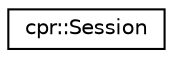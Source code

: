 digraph "Graphical Class Hierarchy"
{
 // LATEX_PDF_SIZE
  edge [fontname="Helvetica",fontsize="10",labelfontname="Helvetica",labelfontsize="10"];
  node [fontname="Helvetica",fontsize="10",shape=record];
  rankdir="LR";
  Node0 [label="cpr::Session",height=0.2,width=0.4,color="black", fillcolor="white", style="filled",URL="$classcpr_1_1_session.html",tooltip=" "];
}
